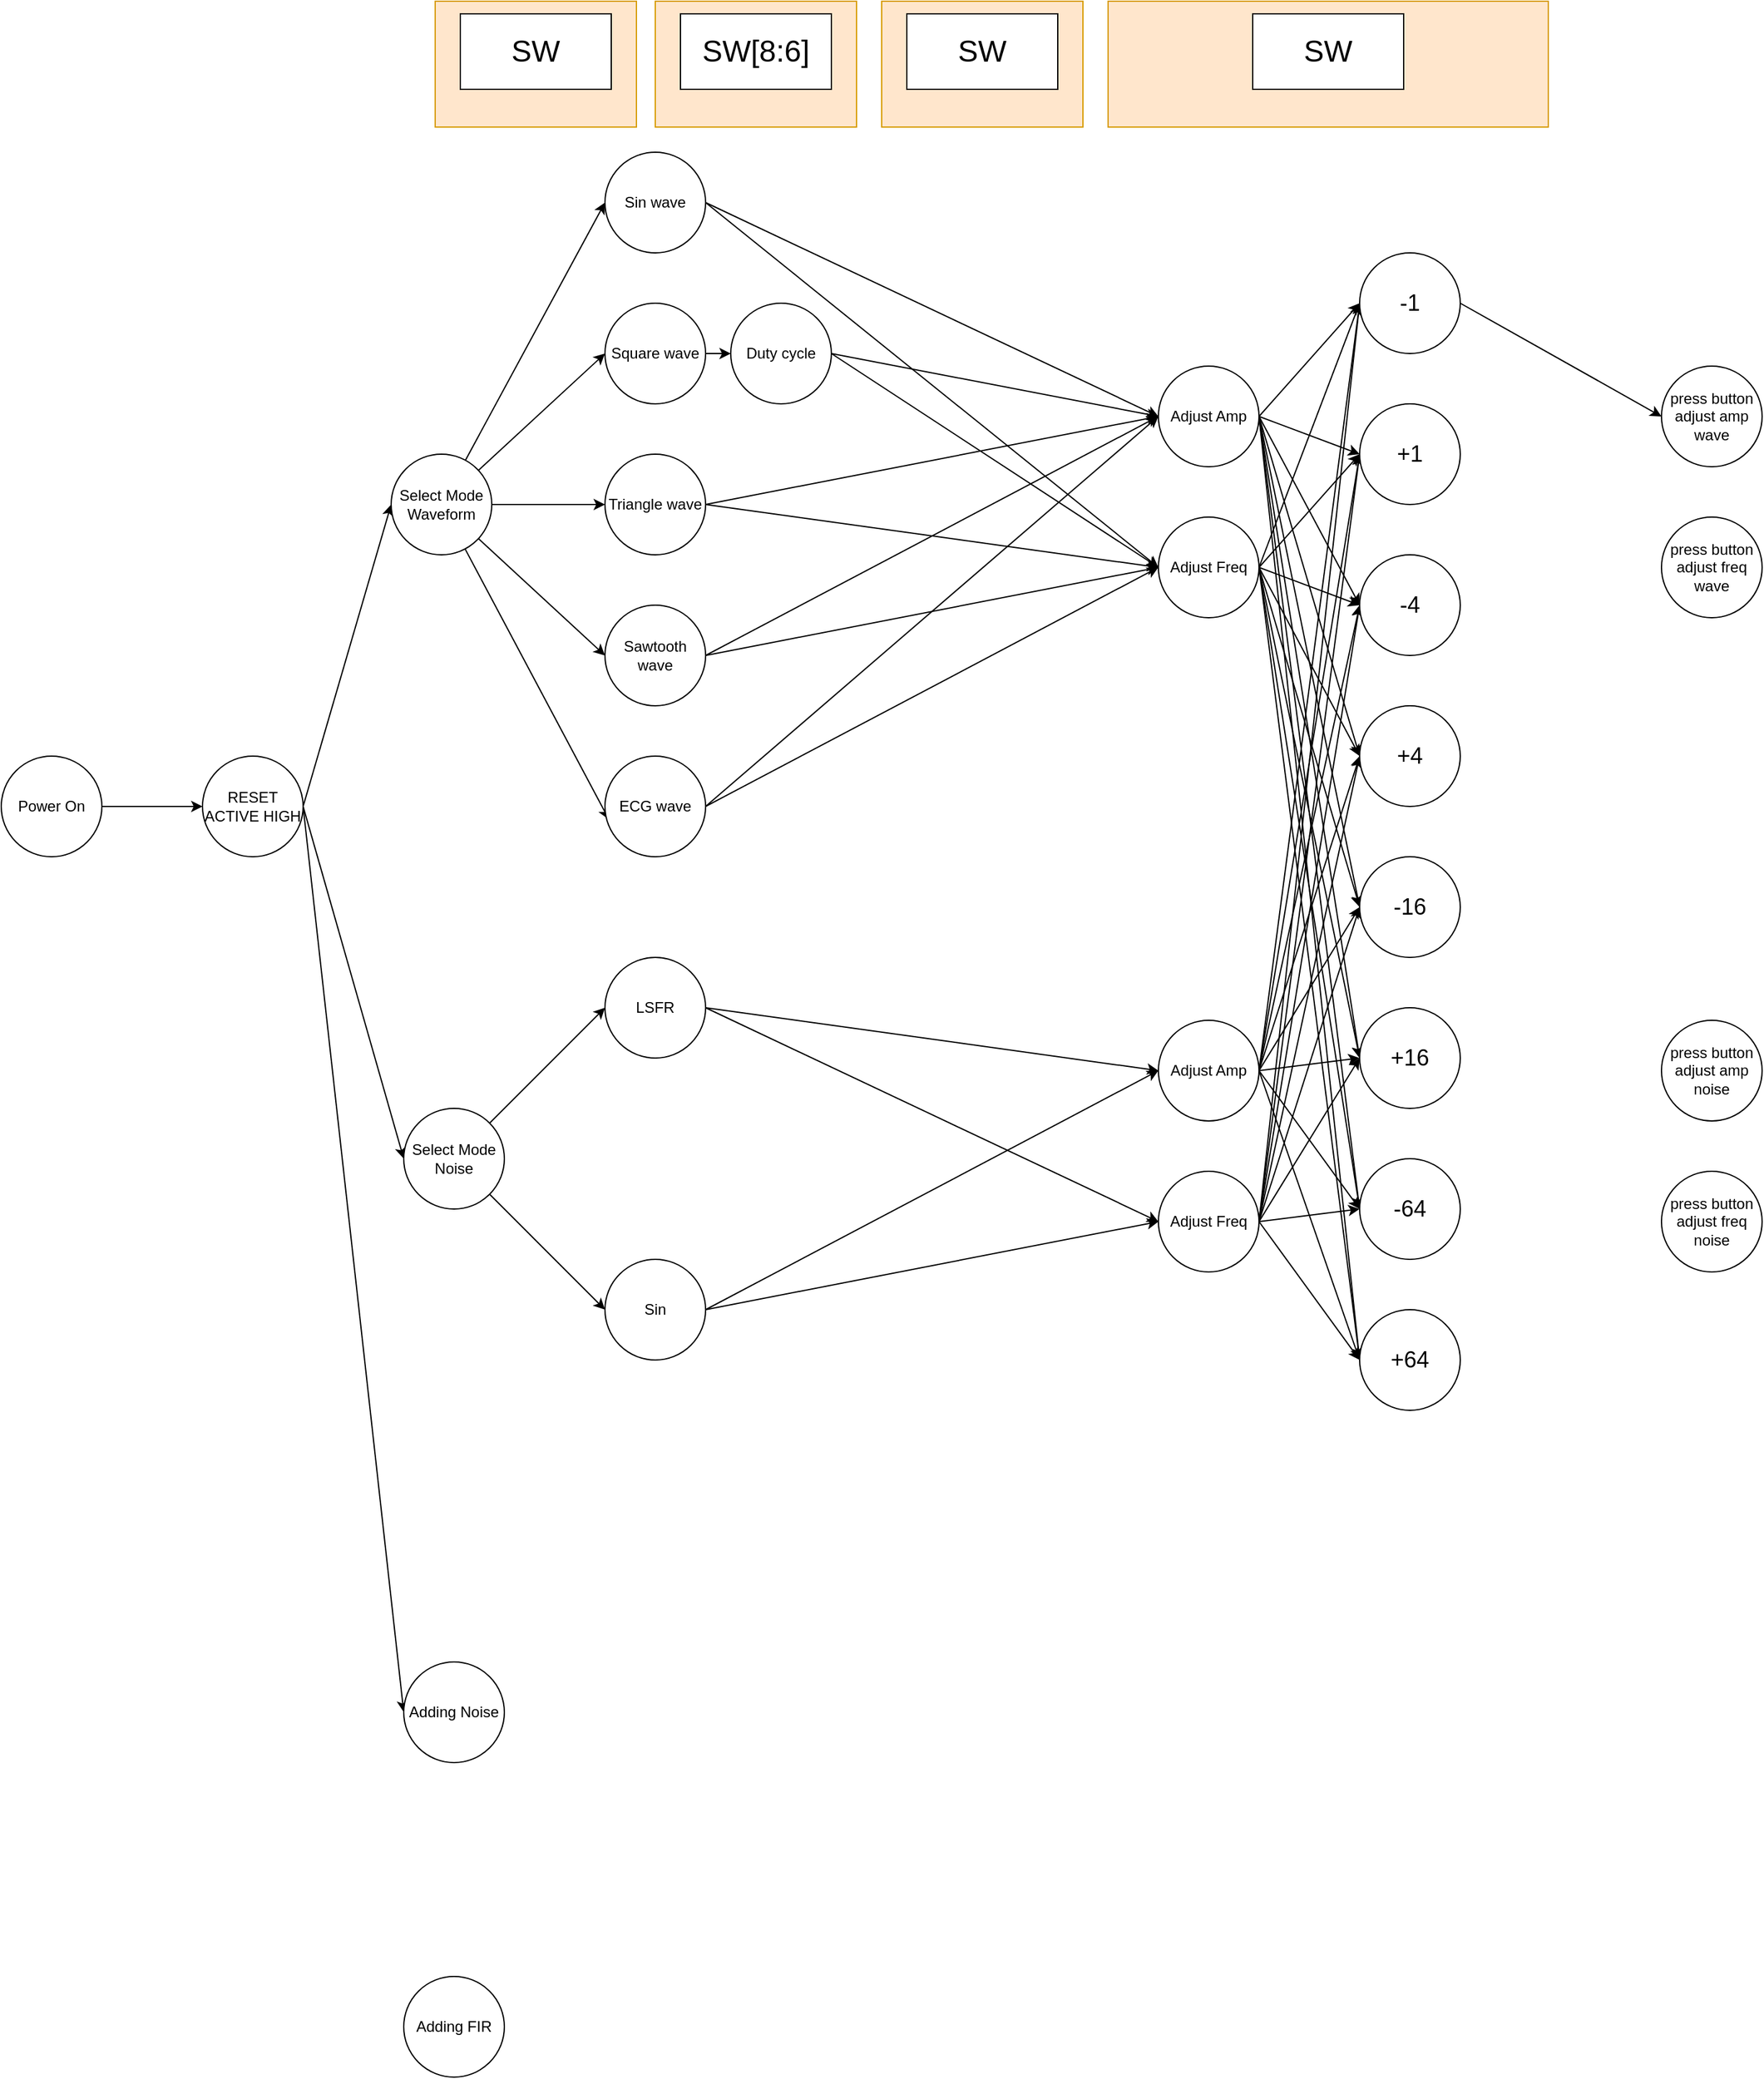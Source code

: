 <mxfile>
    <diagram id="ze_PthrOZgFvTs9KR2b2" name="Page-1">
        <mxGraphModel dx="3292" dy="2470" grid="1" gridSize="10" guides="1" tooltips="1" connect="1" arrows="1" fold="1" page="1" pageScale="1" pageWidth="850" pageHeight="1100" math="0" shadow="0">
            <root>
                <mxCell id="0"/>
                <mxCell id="1" parent="0"/>
                <mxCell id="68" value="" style="whiteSpace=wrap;html=1;fillColor=#ffe6cc;strokeColor=#d79b00;" vertex="1" parent="1">
                    <mxGeometry x="800" y="-440" width="350" height="100" as="geometry"/>
                </mxCell>
                <mxCell id="54" value="" style="whiteSpace=wrap;html=1;fillColor=#ffe6cc;strokeColor=#d79b00;" vertex="1" parent="1">
                    <mxGeometry x="265" y="-440" width="160" height="100" as="geometry"/>
                </mxCell>
                <mxCell id="55" value="&lt;font style=&quot;font-size: 24px;&quot;&gt;SW&lt;/font&gt;" style="whiteSpace=wrap;html=1;" vertex="1" parent="1">
                    <mxGeometry x="285" y="-430" width="120" height="60" as="geometry"/>
                </mxCell>
                <mxCell id="52" value="" style="whiteSpace=wrap;html=1;fillColor=#ffe6cc;strokeColor=#d79b00;" vertex="1" parent="1">
                    <mxGeometry x="440" y="-440" width="160" height="100" as="geometry"/>
                </mxCell>
                <mxCell id="4" value="" style="edgeStyle=none;html=1;" edge="1" parent="1" source="2" target="3">
                    <mxGeometry relative="1" as="geometry"/>
                </mxCell>
                <mxCell id="2" value="Power On" style="ellipse;whiteSpace=wrap;html=1;" vertex="1" parent="1">
                    <mxGeometry x="-80" y="160" width="80" height="80" as="geometry"/>
                </mxCell>
                <mxCell id="9" value="" style="edgeStyle=none;html=1;exitX=1;exitY=0.5;exitDx=0;exitDy=0;entryX=0;entryY=0.5;entryDx=0;entryDy=0;" edge="1" parent="1" source="3" target="5">
                    <mxGeometry relative="1" as="geometry"/>
                </mxCell>
                <mxCell id="11" value="" style="edgeStyle=none;html=1;entryX=0;entryY=0.5;entryDx=0;entryDy=0;exitX=1;exitY=0.5;exitDx=0;exitDy=0;" edge="1" parent="1" source="3" target="10">
                    <mxGeometry relative="1" as="geometry"/>
                </mxCell>
                <mxCell id="58" style="edgeStyle=none;html=1;exitX=1;exitY=0.5;exitDx=0;exitDy=0;entryX=0;entryY=0.5;entryDx=0;entryDy=0;" edge="1" parent="1" source="3" target="57">
                    <mxGeometry relative="1" as="geometry"/>
                </mxCell>
                <mxCell id="3" value="RESET ACTIVE HIGH" style="ellipse;whiteSpace=wrap;html=1;" vertex="1" parent="1">
                    <mxGeometry x="80" y="160" width="80" height="80" as="geometry"/>
                </mxCell>
                <mxCell id="43" value="" style="edgeStyle=none;html=1;entryX=0;entryY=0.5;entryDx=0;entryDy=0;" edge="1" parent="1" source="5" target="42">
                    <mxGeometry relative="1" as="geometry"/>
                </mxCell>
                <mxCell id="45" value="" style="edgeStyle=none;html=1;entryX=0;entryY=0.5;entryDx=0;entryDy=0;" edge="1" parent="1" source="5" target="44">
                    <mxGeometry relative="1" as="geometry"/>
                </mxCell>
                <mxCell id="5" value="Select Mode Noise" style="ellipse;whiteSpace=wrap;html=1;" vertex="1" parent="1">
                    <mxGeometry x="240" y="440" width="80" height="80" as="geometry"/>
                </mxCell>
                <mxCell id="13" value="" style="edgeStyle=none;html=1;entryX=0;entryY=0.5;entryDx=0;entryDy=0;" edge="1" parent="1" source="10" target="12">
                    <mxGeometry relative="1" as="geometry"/>
                </mxCell>
                <mxCell id="15" value="" style="edgeStyle=none;html=1;entryX=0;entryY=0.5;entryDx=0;entryDy=0;" edge="1" parent="1" source="10" target="14">
                    <mxGeometry relative="1" as="geometry"/>
                </mxCell>
                <mxCell id="19" value="" style="edgeStyle=none;html=1;" edge="1" parent="1" source="10" target="18">
                    <mxGeometry relative="1" as="geometry"/>
                </mxCell>
                <mxCell id="21" value="" style="edgeStyle=none;html=1;entryX=0;entryY=0.5;entryDx=0;entryDy=0;" edge="1" parent="1" source="10" target="20">
                    <mxGeometry relative="1" as="geometry"/>
                </mxCell>
                <mxCell id="23" value="" style="edgeStyle=none;html=1;entryX=0.039;entryY=0.629;entryDx=0;entryDy=0;entryPerimeter=0;" edge="1" parent="1" source="10" target="22">
                    <mxGeometry relative="1" as="geometry"/>
                </mxCell>
                <mxCell id="10" value="Select Mode Waveform" style="ellipse;whiteSpace=wrap;html=1;" vertex="1" parent="1">
                    <mxGeometry x="230" y="-80" width="80" height="80" as="geometry"/>
                </mxCell>
                <mxCell id="25" value="" style="edgeStyle=none;html=1;entryX=0;entryY=0.5;entryDx=0;entryDy=0;exitX=1;exitY=0.5;exitDx=0;exitDy=0;" edge="1" parent="1" source="12" target="24">
                    <mxGeometry relative="1" as="geometry"/>
                </mxCell>
                <mxCell id="35" style="edgeStyle=none;html=1;exitX=1;exitY=0.5;exitDx=0;exitDy=0;entryX=0;entryY=0.5;entryDx=0;entryDy=0;" edge="1" parent="1" source="12" target="34">
                    <mxGeometry relative="1" as="geometry"/>
                </mxCell>
                <mxCell id="12" value="Sin wave" style="ellipse;whiteSpace=wrap;html=1;" vertex="1" parent="1">
                    <mxGeometry x="400" y="-320" width="80" height="80" as="geometry"/>
                </mxCell>
                <mxCell id="41" value="" style="edgeStyle=none;html=1;entryX=0;entryY=0.5;entryDx=0;entryDy=0;" edge="1" parent="1" source="14" target="40">
                    <mxGeometry relative="1" as="geometry">
                        <mxPoint x="490" y="-160" as="targetPoint"/>
                    </mxGeometry>
                </mxCell>
                <mxCell id="14" value="Square wave" style="ellipse;whiteSpace=wrap;html=1;" vertex="1" parent="1">
                    <mxGeometry x="400" y="-200" width="80" height="80" as="geometry"/>
                </mxCell>
                <mxCell id="31" style="edgeStyle=none;html=1;exitX=1;exitY=0.5;exitDx=0;exitDy=0;entryX=0;entryY=0.5;entryDx=0;entryDy=0;" edge="1" parent="1" source="18" target="24">
                    <mxGeometry relative="1" as="geometry"/>
                </mxCell>
                <mxCell id="37" style="edgeStyle=none;html=1;exitX=1;exitY=0.5;exitDx=0;exitDy=0;entryX=0;entryY=0.5;entryDx=0;entryDy=0;" edge="1" parent="1" source="18" target="34">
                    <mxGeometry relative="1" as="geometry"/>
                </mxCell>
                <mxCell id="18" value="Triangle wave" style="ellipse;whiteSpace=wrap;html=1;" vertex="1" parent="1">
                    <mxGeometry x="400" y="-80" width="80" height="80" as="geometry"/>
                </mxCell>
                <mxCell id="32" style="edgeStyle=none;html=1;exitX=1;exitY=0.5;exitDx=0;exitDy=0;entryX=0;entryY=0.5;entryDx=0;entryDy=0;" edge="1" parent="1" source="20" target="24">
                    <mxGeometry relative="1" as="geometry">
                        <mxPoint x="680" y="-100" as="targetPoint"/>
                    </mxGeometry>
                </mxCell>
                <mxCell id="38" style="edgeStyle=none;html=1;exitX=1;exitY=0.5;exitDx=0;exitDy=0;entryX=0;entryY=0.5;entryDx=0;entryDy=0;" edge="1" parent="1" source="20" target="34">
                    <mxGeometry relative="1" as="geometry">
                        <mxPoint x="640" y="130" as="targetPoint"/>
                    </mxGeometry>
                </mxCell>
                <mxCell id="20" value="Sawtooth wave" style="ellipse;whiteSpace=wrap;html=1;" vertex="1" parent="1">
                    <mxGeometry x="400" y="40" width="80" height="80" as="geometry"/>
                </mxCell>
                <mxCell id="33" style="edgeStyle=none;html=1;exitX=1;exitY=0.5;exitDx=0;exitDy=0;entryX=0;entryY=0.5;entryDx=0;entryDy=0;" edge="1" parent="1" source="22" target="24">
                    <mxGeometry relative="1" as="geometry"/>
                </mxCell>
                <mxCell id="39" style="edgeStyle=none;html=1;exitX=1;exitY=0.5;exitDx=0;exitDy=0;entryX=0;entryY=0.5;entryDx=0;entryDy=0;" edge="1" parent="1" source="22" target="34">
                    <mxGeometry relative="1" as="geometry"/>
                </mxCell>
                <mxCell id="22" value="ECG wave" style="ellipse;whiteSpace=wrap;html=1;" vertex="1" parent="1">
                    <mxGeometry x="400" y="160" width="80" height="80" as="geometry"/>
                </mxCell>
                <mxCell id="92" style="edgeStyle=none;html=1;exitX=1;exitY=0.5;exitDx=0;exitDy=0;entryX=0;entryY=0.5;entryDx=0;entryDy=0;" edge="1" parent="1" source="24" target="71">
                    <mxGeometry relative="1" as="geometry"/>
                </mxCell>
                <mxCell id="93" style="edgeStyle=none;html=1;exitX=1;exitY=0.5;exitDx=0;exitDy=0;entryX=0;entryY=0.5;entryDx=0;entryDy=0;" edge="1" parent="1" source="24" target="73">
                    <mxGeometry relative="1" as="geometry"/>
                </mxCell>
                <mxCell id="94" style="edgeStyle=none;html=1;exitX=1;exitY=0.5;exitDx=0;exitDy=0;entryX=0;entryY=0.5;entryDx=0;entryDy=0;" edge="1" parent="1" source="24" target="74">
                    <mxGeometry relative="1" as="geometry"/>
                </mxCell>
                <mxCell id="95" style="edgeStyle=none;html=1;exitX=1;exitY=0.5;exitDx=0;exitDy=0;entryX=0;entryY=0.5;entryDx=0;entryDy=0;fontStyle=1" edge="1" parent="1" source="24" target="75">
                    <mxGeometry relative="1" as="geometry"/>
                </mxCell>
                <mxCell id="96" style="edgeStyle=none;html=1;exitX=1;exitY=0.5;exitDx=0;exitDy=0;entryX=0;entryY=0.5;entryDx=0;entryDy=0;" edge="1" parent="1" source="24" target="76">
                    <mxGeometry relative="1" as="geometry"/>
                </mxCell>
                <mxCell id="97" style="edgeStyle=none;html=1;exitX=1;exitY=0.5;exitDx=0;exitDy=0;entryX=0;entryY=0.5;entryDx=0;entryDy=0;" edge="1" parent="1" source="24" target="78">
                    <mxGeometry relative="1" as="geometry"/>
                </mxCell>
                <mxCell id="98" style="edgeStyle=none;html=1;exitX=1;exitY=0.5;exitDx=0;exitDy=0;entryX=0;entryY=0.5;entryDx=0;entryDy=0;" edge="1" parent="1" source="24" target="77">
                    <mxGeometry relative="1" as="geometry"/>
                </mxCell>
                <mxCell id="99" style="edgeStyle=none;html=1;exitX=1;exitY=0.5;exitDx=0;exitDy=0;entryX=0;entryY=0.5;entryDx=0;entryDy=0;" edge="1" parent="1" source="24" target="79">
                    <mxGeometry relative="1" as="geometry"/>
                </mxCell>
                <mxCell id="24" value="Adjust Amp" style="ellipse;whiteSpace=wrap;html=1;" vertex="1" parent="1">
                    <mxGeometry x="840" y="-150" width="80" height="80" as="geometry"/>
                </mxCell>
                <mxCell id="100" style="edgeStyle=none;html=1;exitX=1;exitY=0.5;exitDx=0;exitDy=0;entryX=0;entryY=0.5;entryDx=0;entryDy=0;" edge="1" parent="1" source="34" target="71">
                    <mxGeometry relative="1" as="geometry"/>
                </mxCell>
                <mxCell id="101" style="edgeStyle=none;html=1;exitX=1;exitY=0.5;exitDx=0;exitDy=0;entryX=0;entryY=0.5;entryDx=0;entryDy=0;" edge="1" parent="1" source="34" target="73">
                    <mxGeometry relative="1" as="geometry"/>
                </mxCell>
                <mxCell id="102" style="edgeStyle=none;html=1;exitX=1;exitY=0.5;exitDx=0;exitDy=0;entryX=0;entryY=0.5;entryDx=0;entryDy=0;" edge="1" parent="1" source="34" target="74">
                    <mxGeometry relative="1" as="geometry"/>
                </mxCell>
                <mxCell id="103" style="edgeStyle=none;html=1;exitX=1;exitY=0.5;exitDx=0;exitDy=0;entryX=0;entryY=0.5;entryDx=0;entryDy=0;" edge="1" parent="1" source="34" target="75">
                    <mxGeometry relative="1" as="geometry"/>
                </mxCell>
                <mxCell id="104" style="edgeStyle=none;html=1;exitX=1;exitY=0.5;exitDx=0;exitDy=0;entryX=0;entryY=0.5;entryDx=0;entryDy=0;" edge="1" parent="1" source="34" target="76">
                    <mxGeometry relative="1" as="geometry"/>
                </mxCell>
                <mxCell id="105" style="edgeStyle=none;html=1;exitX=1;exitY=0.5;exitDx=0;exitDy=0;entryX=0;entryY=0.5;entryDx=0;entryDy=0;" edge="1" parent="1" source="34" target="78">
                    <mxGeometry relative="1" as="geometry"/>
                </mxCell>
                <mxCell id="106" style="edgeStyle=none;html=1;exitX=1;exitY=0.5;exitDx=0;exitDy=0;entryX=0;entryY=0.5;entryDx=0;entryDy=0;" edge="1" parent="1" source="34" target="77">
                    <mxGeometry relative="1" as="geometry"/>
                </mxCell>
                <mxCell id="107" style="edgeStyle=none;html=1;exitX=1;exitY=0.5;exitDx=0;exitDy=0;entryX=0;entryY=0.5;entryDx=0;entryDy=0;" edge="1" parent="1" source="34" target="79">
                    <mxGeometry relative="1" as="geometry"/>
                </mxCell>
                <mxCell id="34" value="Adjust Freq" style="ellipse;whiteSpace=wrap;html=1;" vertex="1" parent="1">
                    <mxGeometry x="840" y="-30" width="80" height="80" as="geometry"/>
                </mxCell>
                <mxCell id="124" style="edgeStyle=none;html=1;exitX=1;exitY=0.5;exitDx=0;exitDy=0;entryX=0;entryY=0.5;entryDx=0;entryDy=0;" edge="1" parent="1" source="40" target="24">
                    <mxGeometry relative="1" as="geometry"/>
                </mxCell>
                <mxCell id="125" style="edgeStyle=none;html=1;exitX=1;exitY=0.5;exitDx=0;exitDy=0;entryX=0;entryY=0.5;entryDx=0;entryDy=0;" edge="1" parent="1" source="40" target="34">
                    <mxGeometry relative="1" as="geometry"/>
                </mxCell>
                <mxCell id="40" value="Duty cycle" style="ellipse;whiteSpace=wrap;html=1;" vertex="1" parent="1">
                    <mxGeometry x="500" y="-200" width="80" height="80" as="geometry"/>
                </mxCell>
                <mxCell id="48" style="edgeStyle=none;html=1;exitX=1;exitY=0.5;exitDx=0;exitDy=0;entryX=0;entryY=0.5;entryDx=0;entryDy=0;" edge="1" parent="1" source="42" target="46">
                    <mxGeometry relative="1" as="geometry"/>
                </mxCell>
                <mxCell id="50" style="edgeStyle=none;html=1;exitX=1;exitY=0.5;exitDx=0;exitDy=0;entryX=0;entryY=0.5;entryDx=0;entryDy=0;" edge="1" parent="1" source="42" target="47">
                    <mxGeometry relative="1" as="geometry"/>
                </mxCell>
                <mxCell id="42" value="LSFR" style="ellipse;whiteSpace=wrap;html=1;" vertex="1" parent="1">
                    <mxGeometry x="400" y="320" width="80" height="80" as="geometry"/>
                </mxCell>
                <mxCell id="49" style="edgeStyle=none;html=1;exitX=1;exitY=0.5;exitDx=0;exitDy=0;entryX=0;entryY=0.5;entryDx=0;entryDy=0;" edge="1" parent="1" source="44" target="46">
                    <mxGeometry relative="1" as="geometry">
                        <mxPoint x="640" y="450" as="targetPoint"/>
                    </mxGeometry>
                </mxCell>
                <mxCell id="51" style="edgeStyle=none;html=1;exitX=1;exitY=0.5;exitDx=0;exitDy=0;entryX=0;entryY=0.5;entryDx=0;entryDy=0;" edge="1" parent="1" source="44" target="47">
                    <mxGeometry relative="1" as="geometry"/>
                </mxCell>
                <mxCell id="44" value="Sin" style="ellipse;whiteSpace=wrap;html=1;" vertex="1" parent="1">
                    <mxGeometry x="400" y="560" width="80" height="80" as="geometry"/>
                </mxCell>
                <mxCell id="108" style="edgeStyle=none;html=1;exitX=1;exitY=0.5;exitDx=0;exitDy=0;entryX=0;entryY=0.5;entryDx=0;entryDy=0;" edge="1" parent="1" source="46" target="79">
                    <mxGeometry relative="1" as="geometry">
                        <mxPoint x="970" y="660" as="targetPoint"/>
                    </mxGeometry>
                </mxCell>
                <mxCell id="109" style="edgeStyle=none;html=1;exitX=1;exitY=0.5;exitDx=0;exitDy=0;entryX=0;entryY=0.5;entryDx=0;entryDy=0;" edge="1" parent="1" source="46" target="77">
                    <mxGeometry relative="1" as="geometry"/>
                </mxCell>
                <mxCell id="110" style="edgeStyle=none;html=1;exitX=1;exitY=0.5;exitDx=0;exitDy=0;entryX=0;entryY=0.5;entryDx=0;entryDy=0;" edge="1" parent="1" source="46" target="78">
                    <mxGeometry relative="1" as="geometry"/>
                </mxCell>
                <mxCell id="111" style="edgeStyle=none;html=1;exitX=1;exitY=0.5;exitDx=0;exitDy=0;entryX=0;entryY=0.5;entryDx=0;entryDy=0;" edge="1" parent="1" source="46" target="76">
                    <mxGeometry relative="1" as="geometry"/>
                </mxCell>
                <mxCell id="112" style="edgeStyle=none;html=1;exitX=1;exitY=0.5;exitDx=0;exitDy=0;entryX=0;entryY=0.5;entryDx=0;entryDy=0;" edge="1" parent="1" source="46" target="75">
                    <mxGeometry relative="1" as="geometry"/>
                </mxCell>
                <mxCell id="113" style="edgeStyle=none;html=1;exitX=1;exitY=0.5;exitDx=0;exitDy=0;entryX=0;entryY=0.5;entryDx=0;entryDy=0;" edge="1" parent="1" source="46" target="74">
                    <mxGeometry relative="1" as="geometry"/>
                </mxCell>
                <mxCell id="114" style="edgeStyle=none;html=1;exitX=1;exitY=0.5;exitDx=0;exitDy=0;entryX=0;entryY=0.5;entryDx=0;entryDy=0;" edge="1" parent="1" source="46" target="73">
                    <mxGeometry relative="1" as="geometry"/>
                </mxCell>
                <mxCell id="115" style="edgeStyle=none;html=1;exitX=1;exitY=0.5;exitDx=0;exitDy=0;entryX=0;entryY=0.5;entryDx=0;entryDy=0;" edge="1" parent="1" source="46" target="71">
                    <mxGeometry relative="1" as="geometry"/>
                </mxCell>
                <mxCell id="46" value="Adjust Amp" style="ellipse;whiteSpace=wrap;html=1;" vertex="1" parent="1">
                    <mxGeometry x="840" y="370" width="80" height="80" as="geometry"/>
                </mxCell>
                <mxCell id="116" style="edgeStyle=none;html=1;exitX=1;exitY=0.5;exitDx=0;exitDy=0;entryX=0;entryY=0.5;entryDx=0;entryDy=0;" edge="1" parent="1" source="47" target="79">
                    <mxGeometry relative="1" as="geometry"/>
                </mxCell>
                <mxCell id="117" style="edgeStyle=none;html=1;exitX=1;exitY=0.5;exitDx=0;exitDy=0;entryX=0;entryY=0.5;entryDx=0;entryDy=0;" edge="1" parent="1" source="47" target="77">
                    <mxGeometry relative="1" as="geometry"/>
                </mxCell>
                <mxCell id="118" style="edgeStyle=none;html=1;exitX=1;exitY=0.5;exitDx=0;exitDy=0;entryX=0;entryY=0.5;entryDx=0;entryDy=0;" edge="1" parent="1" source="47" target="78">
                    <mxGeometry relative="1" as="geometry"/>
                </mxCell>
                <mxCell id="119" style="edgeStyle=none;html=1;exitX=1;exitY=0.5;exitDx=0;exitDy=0;entryX=0;entryY=0.5;entryDx=0;entryDy=0;" edge="1" parent="1" source="47" target="76">
                    <mxGeometry relative="1" as="geometry"/>
                </mxCell>
                <mxCell id="120" style="edgeStyle=none;html=1;exitX=1;exitY=0.5;exitDx=0;exitDy=0;entryX=0;entryY=0.5;entryDx=0;entryDy=0;" edge="1" parent="1" source="47" target="75">
                    <mxGeometry relative="1" as="geometry"/>
                </mxCell>
                <mxCell id="121" style="edgeStyle=none;html=1;exitX=1;exitY=0.5;exitDx=0;exitDy=0;entryX=0;entryY=0.5;entryDx=0;entryDy=0;" edge="1" parent="1" source="47" target="74">
                    <mxGeometry relative="1" as="geometry"/>
                </mxCell>
                <mxCell id="122" style="edgeStyle=none;html=1;exitX=1;exitY=0.5;exitDx=0;exitDy=0;entryX=0;entryY=0.5;entryDx=0;entryDy=0;" edge="1" parent="1" source="47" target="73">
                    <mxGeometry relative="1" as="geometry"/>
                </mxCell>
                <mxCell id="123" style="edgeStyle=none;html=1;exitX=1;exitY=0.5;exitDx=0;exitDy=0;entryX=0;entryY=0.5;entryDx=0;entryDy=0;" edge="1" parent="1" source="47" target="71">
                    <mxGeometry relative="1" as="geometry"/>
                </mxCell>
                <mxCell id="47" value="Adjust Freq" style="ellipse;whiteSpace=wrap;html=1;" vertex="1" parent="1">
                    <mxGeometry x="840" y="490" width="80" height="80" as="geometry"/>
                </mxCell>
                <mxCell id="53" value="&lt;font style=&quot;font-size: 24px;&quot;&gt;SW[8:6]&lt;/font&gt;" style="whiteSpace=wrap;html=1;" vertex="1" parent="1">
                    <mxGeometry x="460" y="-430" width="120" height="60" as="geometry"/>
                </mxCell>
                <mxCell id="57" value="Adding Noise" style="ellipse;whiteSpace=wrap;html=1;" vertex="1" parent="1">
                    <mxGeometry x="240" y="880" width="80" height="80" as="geometry"/>
                </mxCell>
                <mxCell id="67" value="&lt;font style=&quot;font-size: 24px;&quot;&gt;SW&lt;/font&gt;" style="whiteSpace=wrap;html=1;" vertex="1" parent="1">
                    <mxGeometry x="915" y="-430" width="120" height="60" as="geometry"/>
                </mxCell>
                <mxCell id="69" value="" style="whiteSpace=wrap;html=1;fillColor=#ffe6cc;strokeColor=#d79b00;" vertex="1" parent="1">
                    <mxGeometry x="620" y="-440" width="160" height="100" as="geometry"/>
                </mxCell>
                <mxCell id="70" value="&lt;font style=&quot;font-size: 24px;&quot;&gt;SW&lt;/font&gt;" style="whiteSpace=wrap;html=1;" vertex="1" parent="1">
                    <mxGeometry x="640" y="-430" width="120" height="60" as="geometry"/>
                </mxCell>
                <mxCell id="126" style="edgeStyle=none;html=1;exitX=1;exitY=0.5;exitDx=0;exitDy=0;entryX=0;entryY=0.5;entryDx=0;entryDy=0;" edge="1" parent="1" source="71" target="89">
                    <mxGeometry relative="1" as="geometry"/>
                </mxCell>
                <mxCell id="71" value="&lt;font style=&quot;font-size: 18px;&quot;&gt;-1&lt;/font&gt;" style="ellipse;whiteSpace=wrap;html=1;" vertex="1" parent="1">
                    <mxGeometry x="1000" y="-240" width="80" height="80" as="geometry"/>
                </mxCell>
                <mxCell id="73" value="&lt;font style=&quot;font-size: 18px;&quot;&gt;+1&lt;/font&gt;" style="ellipse;whiteSpace=wrap;html=1;" vertex="1" parent="1">
                    <mxGeometry x="1000" y="-120" width="80" height="80" as="geometry"/>
                </mxCell>
                <mxCell id="74" value="&lt;font style=&quot;font-size: 18px;&quot;&gt;-4&lt;/font&gt;" style="ellipse;whiteSpace=wrap;html=1;" vertex="1" parent="1">
                    <mxGeometry x="1000" width="80" height="80" as="geometry"/>
                </mxCell>
                <mxCell id="75" value="&lt;font style=&quot;font-size: 18px;&quot;&gt;+4&lt;/font&gt;" style="ellipse;whiteSpace=wrap;html=1;" vertex="1" parent="1">
                    <mxGeometry x="1000" y="120" width="80" height="80" as="geometry"/>
                </mxCell>
                <mxCell id="76" value="&lt;font style=&quot;font-size: 18px;&quot;&gt;-16&lt;/font&gt;" style="ellipse;whiteSpace=wrap;html=1;" vertex="1" parent="1">
                    <mxGeometry x="1000" y="240" width="80" height="80" as="geometry"/>
                </mxCell>
                <mxCell id="77" value="&lt;font style=&quot;font-size: 18px;&quot;&gt;-64&lt;/font&gt;" style="ellipse;whiteSpace=wrap;html=1;" vertex="1" parent="1">
                    <mxGeometry x="1000" y="480" width="80" height="80" as="geometry"/>
                </mxCell>
                <mxCell id="78" value="&lt;font style=&quot;font-size: 18px;&quot;&gt;+16&lt;/font&gt;" style="ellipse;whiteSpace=wrap;html=1;" vertex="1" parent="1">
                    <mxGeometry x="1000" y="360" width="80" height="80" as="geometry"/>
                </mxCell>
                <mxCell id="79" value="&lt;font style=&quot;font-size: 18px;&quot;&gt;+64&lt;/font&gt;" style="ellipse;whiteSpace=wrap;html=1;" vertex="1" parent="1">
                    <mxGeometry x="1000" y="600" width="80" height="80" as="geometry"/>
                </mxCell>
                <mxCell id="87" value="press button adjust freq&lt;div&gt;wave&lt;/div&gt;" style="ellipse;whiteSpace=wrap;html=1;" vertex="1" parent="1">
                    <mxGeometry x="1240" y="-30" width="80" height="80" as="geometry"/>
                </mxCell>
                <mxCell id="89" value="press button adjust amp&lt;div&gt;wave&lt;/div&gt;" style="ellipse;whiteSpace=wrap;html=1;" vertex="1" parent="1">
                    <mxGeometry x="1240" y="-150" width="80" height="80" as="geometry"/>
                </mxCell>
                <mxCell id="90" value="press button adjust amp&lt;div&gt;noise&lt;/div&gt;" style="ellipse;whiteSpace=wrap;html=1;" vertex="1" parent="1">
                    <mxGeometry x="1240" y="370" width="80" height="80" as="geometry"/>
                </mxCell>
                <mxCell id="91" value="press button adjust freq&lt;div&gt;noise&lt;/div&gt;" style="ellipse;whiteSpace=wrap;html=1;" vertex="1" parent="1">
                    <mxGeometry x="1240" y="490" width="80" height="80" as="geometry"/>
                </mxCell>
                <mxCell id="127" value="Adding FIR" style="ellipse;whiteSpace=wrap;html=1;" vertex="1" parent="1">
                    <mxGeometry x="240" y="1130" width="80" height="80" as="geometry"/>
                </mxCell>
            </root>
        </mxGraphModel>
    </diagram>
</mxfile>